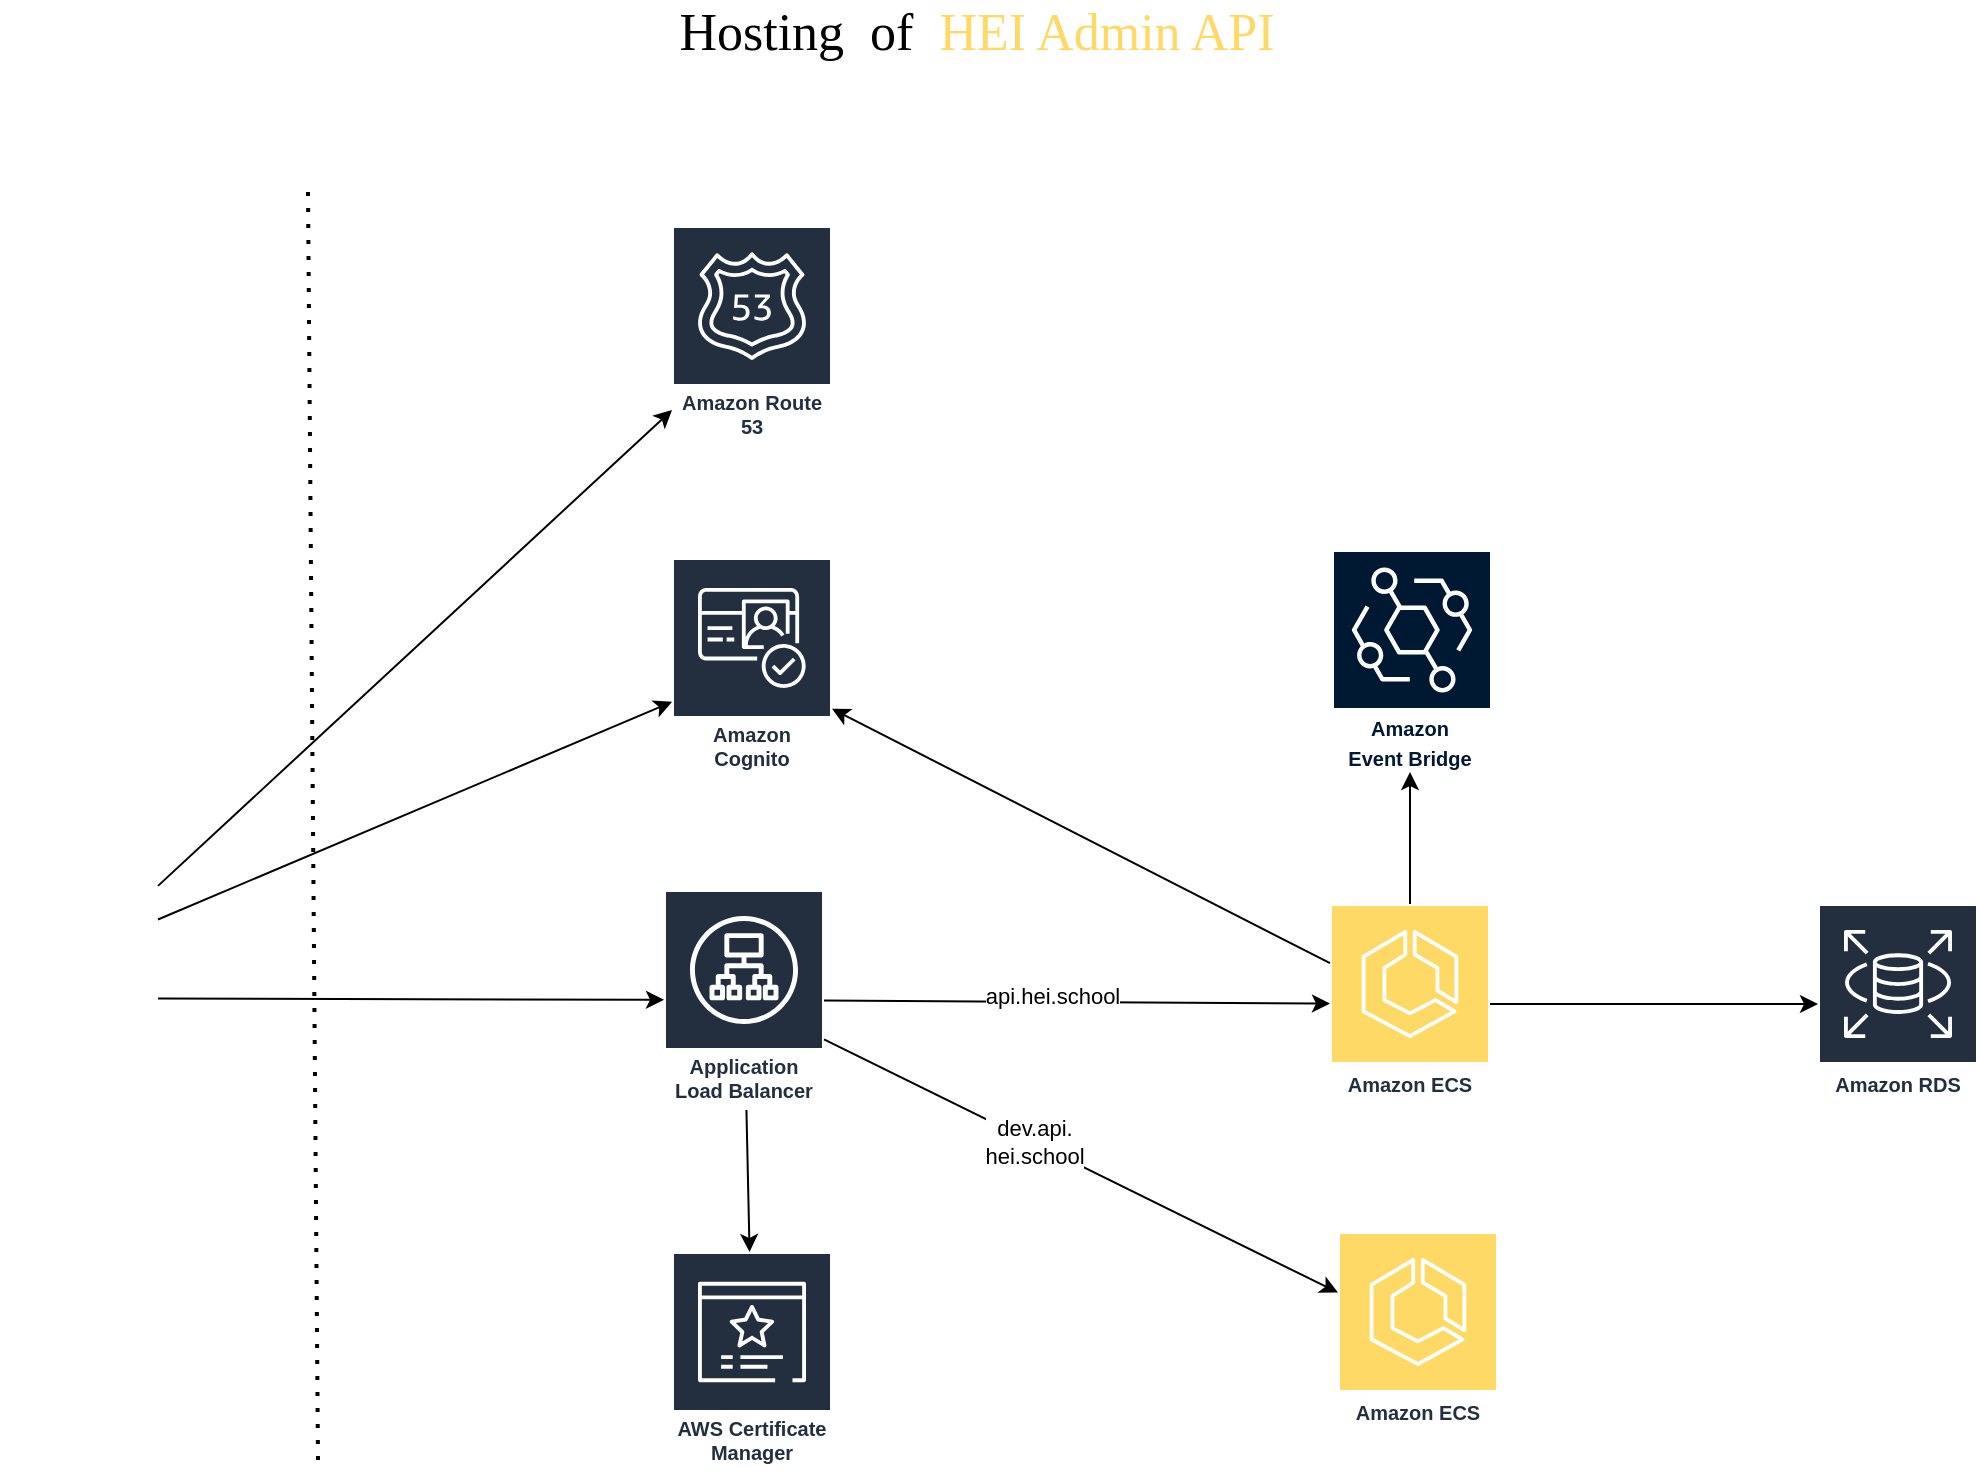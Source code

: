<mxfile version="15.9.4" type="device"><diagram id="yzcd_ymxpXIOoflxQ1tm" name="Page-1"><mxGraphModel dx="1527" dy="989" grid="0" gridSize="10" guides="1" tooltips="1" connect="1" arrows="1" fold="1" page="1" pageScale="1" pageWidth="1169" pageHeight="827" math="0" shadow="0"><root><mxCell id="0"/><mxCell id="1" parent="0"/><mxCell id="uE_JGqv0xxi_BWnLEBTh-5" value="Amazon Cognito" style="sketch=0;outlineConnect=0;fontColor=#232F3E;gradientColor=none;strokeColor=#ffffff;fillColor=#232F3E;dashed=0;verticalLabelPosition=middle;verticalAlign=bottom;align=center;html=1;whiteSpace=wrap;fontSize=10;fontStyle=1;spacing=3;shape=mxgraph.aws4.productIcon;prIcon=mxgraph.aws4.cognito;" parent="1" vertex="1"><mxGeometry x="432" y="329" width="80" height="110" as="geometry"/></mxCell><mxCell id="uE_JGqv0xxi_BWnLEBTh-6" value="Amazon ECS" style="sketch=0;outlineConnect=0;fontColor=#232F3E;gradientColor=none;strokeColor=#ffffff;fillColor=#FFD966;dashed=0;verticalLabelPosition=middle;verticalAlign=bottom;align=center;html=1;whiteSpace=wrap;fontSize=10;fontStyle=1;spacing=3;shape=mxgraph.aws4.productIcon;prIcon=mxgraph.aws4.ecs;" parent="1" vertex="1"><mxGeometry x="761" y="502" width="80" height="100" as="geometry"/></mxCell><mxCell id="uE_JGqv0xxi_BWnLEBTh-7" value="Amazon RDS" style="sketch=0;outlineConnect=0;fontColor=#232F3E;gradientColor=none;strokeColor=#ffffff;fillColor=#232F3E;dashed=0;verticalLabelPosition=middle;verticalAlign=bottom;align=center;html=1;whiteSpace=wrap;fontSize=10;fontStyle=1;spacing=3;shape=mxgraph.aws4.productIcon;prIcon=mxgraph.aws4.rds;" parent="1" vertex="1"><mxGeometry x="1005" y="502" width="80" height="100" as="geometry"/></mxCell><mxCell id="uE_JGqv0xxi_BWnLEBTh-8" value="Application Load Balancer" style="sketch=0;outlineConnect=0;fontColor=#232F3E;gradientColor=none;strokeColor=#ffffff;fillColor=#232F3E;dashed=0;verticalLabelPosition=middle;verticalAlign=bottom;align=center;html=1;whiteSpace=wrap;fontSize=10;fontStyle=1;spacing=3;shape=mxgraph.aws4.productIcon;prIcon=mxgraph.aws4.application_load_balancer;" parent="1" vertex="1"><mxGeometry x="428" y="495" width="80" height="110" as="geometry"/></mxCell><mxCell id="uE_JGqv0xxi_BWnLEBTh-9" value="Amazon Route 53" style="sketch=0;outlineConnect=0;fontColor=#232F3E;gradientColor=none;strokeColor=#ffffff;fillColor=#232F3E;dashed=0;verticalLabelPosition=middle;verticalAlign=bottom;align=center;html=1;whiteSpace=wrap;fontSize=10;fontStyle=1;spacing=3;shape=mxgraph.aws4.productIcon;prIcon=mxgraph.aws4.route_53;" parent="1" vertex="1"><mxGeometry x="432" y="163" width="80" height="110" as="geometry"/></mxCell><mxCell id="uE_JGqv0xxi_BWnLEBTh-10" value="" style="sketch=0;points=[[0,0,0],[0.25,0,0],[0.5,0,0],[0.75,0,0],[1,0,0],[0,1,0],[0.25,1,0],[0.5,1,0],[0.75,1,0],[1,1,0],[0,0.25,0],[0,0.5,0],[0,0.75,0],[1,0.25,0],[1,0.5,0],[1,0.75,0]];outlineConnect=0;fontColor=#232F3E;gradientDirection=north;fillColor=#001933;strokeColor=#ffffff;dashed=0;verticalLabelPosition=bottom;verticalAlign=top;align=center;html=1;fontSize=12;fontStyle=0;aspect=fixed;shape=mxgraph.aws4.resourceIcon;resIcon=mxgraph.aws4.eventbridge;" parent="1" vertex="1"><mxGeometry x="763" y="326" width="78" height="78" as="geometry"/></mxCell><mxCell id="uE_JGqv0xxi_BWnLEBTh-12" value="AWS Certificate Manager" style="sketch=0;outlineConnect=0;fontColor=#232F3E;gradientColor=none;strokeColor=#ffffff;fillColor=#232F3E;dashed=0;verticalLabelPosition=middle;verticalAlign=bottom;align=center;html=1;whiteSpace=wrap;fontSize=10;fontStyle=1;spacing=3;shape=mxgraph.aws4.productIcon;prIcon=mxgraph.aws4.certificate_manager_3;" parent="1" vertex="1"><mxGeometry x="432" y="676" width="80" height="110" as="geometry"/></mxCell><mxCell id="uE_JGqv0xxi_BWnLEBTh-21" value="" style="endArrow=classic;html=1;curved=1;" parent="1" source="uE_JGqv0xxi_BWnLEBTh-8" target="uE_JGqv0xxi_BWnLEBTh-6" edge="1"><mxGeometry width="50" height="50" relative="1" as="geometry"><mxPoint x="825" y="522" as="sourcePoint"/><mxPoint x="875" y="472" as="targetPoint"/></mxGeometry></mxCell><mxCell id="uE_JGqv0xxi_BWnLEBTh-34" value="api.hei.school" style="edgeLabel;html=1;align=center;verticalAlign=middle;resizable=0;points=[];" parent="uE_JGqv0xxi_BWnLEBTh-21" vertex="1" connectable="0"><mxGeometry x="-0.099" y="3" relative="1" as="geometry"><mxPoint as="offset"/></mxGeometry></mxCell><mxCell id="uE_JGqv0xxi_BWnLEBTh-22" value="" style="endArrow=classic;html=1;curved=1;" parent="1" source="uE_JGqv0xxi_BWnLEBTh-6" edge="1"><mxGeometry width="50" height="50" relative="1" as="geometry"><mxPoint x="825" y="522" as="sourcePoint"/><mxPoint x="1005" y="552" as="targetPoint"/></mxGeometry></mxCell><mxCell id="uE_JGqv0xxi_BWnLEBTh-23" value="" style="endArrow=classic;html=1;curved=1;" parent="1" source="uE_JGqv0xxi_BWnLEBTh-8" target="uE_JGqv0xxi_BWnLEBTh-12" edge="1"><mxGeometry width="50" height="50" relative="1" as="geometry"><mxPoint x="848" y="575" as="sourcePoint"/><mxPoint x="898" y="525" as="targetPoint"/></mxGeometry></mxCell><mxCell id="uE_JGqv0xxi_BWnLEBTh-26" value="" style="endArrow=classic;html=1;curved=1;" parent="1" source="uE_JGqv0xxi_BWnLEBTh-8" target="uE_JGqv0xxi_BWnLEBTh-41" edge="1"><mxGeometry width="50" height="50" relative="1" as="geometry"><mxPoint x="495" y="522" as="sourcePoint"/><mxPoint x="815" y="728" as="targetPoint"/></mxGeometry></mxCell><mxCell id="uE_JGqv0xxi_BWnLEBTh-33" value="dev.api.&lt;br&gt;hei.school" style="edgeLabel;html=1;align=center;verticalAlign=middle;resizable=0;points=[];" parent="uE_JGqv0xxi_BWnLEBTh-26" vertex="1" connectable="0"><mxGeometry x="-0.185" relative="1" as="geometry"><mxPoint as="offset"/></mxGeometry></mxCell><mxCell id="uE_JGqv0xxi_BWnLEBTh-29" style="orthogonalLoop=1;jettySize=auto;html=1;exitX=1;exitY=0.25;exitDx=0;exitDy=0;" parent="1" source="uE_JGqv0xxi_BWnLEBTh-28" target="uE_JGqv0xxi_BWnLEBTh-5" edge="1"><mxGeometry relative="1" as="geometry"/></mxCell><mxCell id="uE_JGqv0xxi_BWnLEBTh-28" value="" style="shape=image;html=1;verticalAlign=top;verticalLabelPosition=bottom;labelBackgroundColor=#ffffff;imageAspect=0;aspect=fixed;image=https://cdn0.iconfinder.com/data/icons/font-awesome-brands-vol-2/512/react-128.png;fillColor=#001933;gradientColor=none;" parent="1" vertex="1"><mxGeometry x="96" y="490" width="79" height="79" as="geometry"/></mxCell><mxCell id="uE_JGqv0xxi_BWnLEBTh-31" value="" style="endArrow=classic;html=1;" parent="1" source="uE_JGqv0xxi_BWnLEBTh-6" target="uE_JGqv0xxi_BWnLEBTh-5" edge="1"><mxGeometry width="50" height="50" relative="1" as="geometry"><mxPoint x="535" y="532" as="sourcePoint"/><mxPoint x="585" y="482" as="targetPoint"/></mxGeometry></mxCell><mxCell id="uE_JGqv0xxi_BWnLEBTh-36" value="" style="endArrow=classic;startArrow=none;html=1;elbow=vertical;exitX=1;exitY=0.75;exitDx=0;exitDy=0;startFill=0;" parent="1" source="uE_JGqv0xxi_BWnLEBTh-28" target="uE_JGqv0xxi_BWnLEBTh-8" edge="1"><mxGeometry width="50" height="50" relative="1" as="geometry"><mxPoint x="662" y="515" as="sourcePoint"/><mxPoint x="712" y="465" as="targetPoint"/></mxGeometry></mxCell><mxCell id="uE_JGqv0xxi_BWnLEBTh-37" value="" style="endArrow=classic;html=1;elbow=vertical;" parent="1" source="uE_JGqv0xxi_BWnLEBTh-28" target="uE_JGqv0xxi_BWnLEBTh-9" edge="1"><mxGeometry width="50" height="50" relative="1" as="geometry"><mxPoint x="662" y="432" as="sourcePoint"/><mxPoint x="712" y="382" as="targetPoint"/></mxGeometry></mxCell><mxCell id="uE_JGqv0xxi_BWnLEBTh-41" value="Amazon ECS" style="sketch=0;outlineConnect=0;fontColor=#232F3E;gradientColor=none;strokeColor=#ffffff;fillColor=#FFD966;dashed=0;verticalLabelPosition=middle;verticalAlign=bottom;align=center;html=1;whiteSpace=wrap;fontSize=10;fontStyle=1;spacing=3;shape=mxgraph.aws4.productIcon;prIcon=mxgraph.aws4.ecs;" parent="1" vertex="1"><mxGeometry x="765" y="666" width="80" height="100" as="geometry"/></mxCell><mxCell id="U8Q_kPSWLg6yLXbkbIaH-1" value="Hosting&amp;nbsp; of&amp;nbsp;&amp;nbsp;&lt;font color=&quot;#ffd966&quot;&gt;HEI Admin API&lt;/font&gt;" style="text;html=1;strokeColor=none;fillColor=none;align=center;verticalAlign=middle;whiteSpace=wrap;rounded=0;fontFamily=Garamond;fontSize=26;" vertex="1" parent="1"><mxGeometry x="430" y="51" width="309" height="30" as="geometry"/></mxCell><mxCell id="U8Q_kPSWLg6yLXbkbIaH-2" value="&lt;font face=&quot;Helvetica&quot; style=&quot;font-size: 10px&quot;&gt;&lt;b&gt;Amazon&lt;br&gt;Event Bridge&lt;/b&gt;&lt;/font&gt;" style="text;html=1;strokeColor=none;fillColor=none;align=center;verticalAlign=middle;whiteSpace=wrap;rounded=0;fontFamily=Garamond;fontSize=12;fontColor=#001933;" vertex="1" parent="1"><mxGeometry x="751" y="406" width="100" height="30" as="geometry"/></mxCell><mxCell id="U8Q_kPSWLg6yLXbkbIaH-3" value="" style="endArrow=classic;html=1;rounded=0;fontFamily=Helvetica;fontSize=10;fontColor=#001933;entryX=0.5;entryY=1;entryDx=0;entryDy=0;" edge="1" parent="1" source="uE_JGqv0xxi_BWnLEBTh-6" target="U8Q_kPSWLg6yLXbkbIaH-2"><mxGeometry width="50" height="50" relative="1" as="geometry"><mxPoint x="670" y="407" as="sourcePoint"/><mxPoint x="720" y="357" as="targetPoint"/></mxGeometry></mxCell><mxCell id="U8Q_kPSWLg6yLXbkbIaH-5" value="" style="endArrow=none;dashed=1;html=1;dashPattern=1 3;strokeWidth=2;rounded=0;fontFamily=Helvetica;fontSize=10;fontColor=#001933;" edge="1" parent="1"><mxGeometry width="50" height="50" relative="1" as="geometry"><mxPoint x="255" y="780" as="sourcePoint"/><mxPoint x="250" y="146" as="targetPoint"/></mxGeometry></mxCell></root></mxGraphModel></diagram></mxfile>